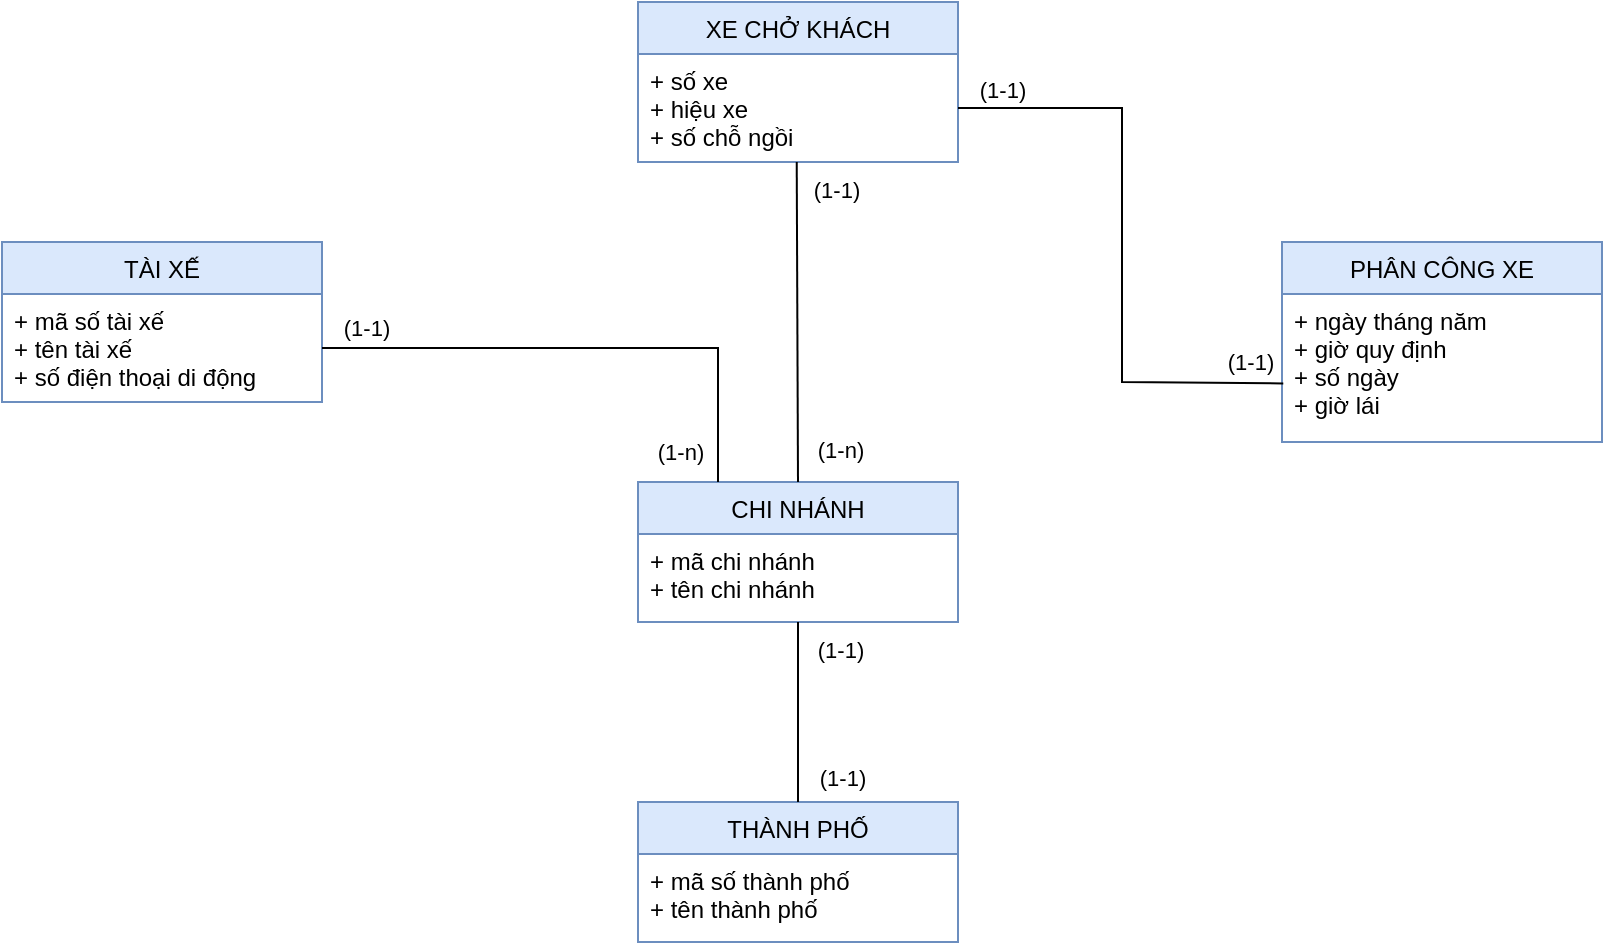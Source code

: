 <mxfile version="20.5.1" type="github">
  <diagram id="h5pwwdKbG2Jl_nYU-IXc" name="Trang-1">
    <mxGraphModel dx="782" dy="460" grid="1" gridSize="10" guides="1" tooltips="1" connect="1" arrows="1" fold="1" page="1" pageScale="1" pageWidth="1654" pageHeight="2336" math="0" shadow="0">
      <root>
        <mxCell id="0" />
        <mxCell id="1" parent="0" />
        <mxCell id="BYn05KG9jJ5op-IyuwJ6-1" value="XE CHỞ KHÁCH" style="swimlane;fontStyle=0;childLayout=stackLayout;horizontal=1;startSize=26;fillColor=#dae8fc;horizontalStack=0;resizeParent=1;resizeParentMax=0;resizeLast=0;collapsible=1;marginBottom=0;strokeColor=#6c8ebf;" vertex="1" parent="1">
          <mxGeometry x="518" y="160" width="160" height="80" as="geometry" />
        </mxCell>
        <mxCell id="BYn05KG9jJ5op-IyuwJ6-2" value="+ số xe&#xa;+ hiệu xe&#xa;+ số chỗ ngồi" style="text;strokeColor=none;fillColor=none;align=left;verticalAlign=top;spacingLeft=4;spacingRight=4;overflow=hidden;rotatable=0;points=[[0,0.5],[1,0.5]];portConstraint=eastwest;" vertex="1" parent="BYn05KG9jJ5op-IyuwJ6-1">
          <mxGeometry y="26" width="160" height="54" as="geometry" />
        </mxCell>
        <mxCell id="BYn05KG9jJ5op-IyuwJ6-5" value="THÀNH PHỐ" style="swimlane;fontStyle=0;childLayout=stackLayout;horizontal=1;startSize=26;fillColor=#dae8fc;horizontalStack=0;resizeParent=1;resizeParentMax=0;resizeLast=0;collapsible=1;marginBottom=0;strokeColor=#6c8ebf;" vertex="1" parent="1">
          <mxGeometry x="518" y="560" width="160" height="70" as="geometry" />
        </mxCell>
        <mxCell id="BYn05KG9jJ5op-IyuwJ6-6" value="+ mã số thành phố&#xa;+ tên thành phố" style="text;strokeColor=none;fillColor=none;align=left;verticalAlign=top;spacingLeft=4;spacingRight=4;overflow=hidden;rotatable=0;points=[[0,0.5],[1,0.5]];portConstraint=eastwest;" vertex="1" parent="BYn05KG9jJ5op-IyuwJ6-5">
          <mxGeometry y="26" width="160" height="44" as="geometry" />
        </mxCell>
        <mxCell id="BYn05KG9jJ5op-IyuwJ6-7" value="CHI NHÁNH" style="swimlane;fontStyle=0;childLayout=stackLayout;horizontal=1;startSize=26;fillColor=#dae8fc;horizontalStack=0;resizeParent=1;resizeParentMax=0;resizeLast=0;collapsible=1;marginBottom=0;strokeColor=#6c8ebf;" vertex="1" parent="1">
          <mxGeometry x="518" y="400" width="160" height="70" as="geometry" />
        </mxCell>
        <mxCell id="BYn05KG9jJ5op-IyuwJ6-8" value="+ mã chi nhánh&#xa;+ tên chi nhánh" style="text;strokeColor=none;fillColor=none;align=left;verticalAlign=top;spacingLeft=4;spacingRight=4;overflow=hidden;rotatable=0;points=[[0,0.5],[1,0.5]];portConstraint=eastwest;" vertex="1" parent="BYn05KG9jJ5op-IyuwJ6-7">
          <mxGeometry y="26" width="160" height="44" as="geometry" />
        </mxCell>
        <mxCell id="BYn05KG9jJ5op-IyuwJ6-9" value="PHÂN CÔNG XE" style="swimlane;fontStyle=0;childLayout=stackLayout;horizontal=1;startSize=26;fillColor=#dae8fc;horizontalStack=0;resizeParent=1;resizeParentMax=0;resizeLast=0;collapsible=1;marginBottom=0;strokeColor=#6c8ebf;" vertex="1" parent="1">
          <mxGeometry x="840" y="280" width="160" height="100" as="geometry" />
        </mxCell>
        <mxCell id="BYn05KG9jJ5op-IyuwJ6-10" value="+ ngày tháng năm&#xa;+ giờ quy định&#xa;+ số ngày &#xa;+ giờ lái" style="text;strokeColor=none;fillColor=none;align=left;verticalAlign=top;spacingLeft=4;spacingRight=4;overflow=hidden;rotatable=0;points=[[0,0.5],[1,0.5]];portConstraint=eastwest;" vertex="1" parent="BYn05KG9jJ5op-IyuwJ6-9">
          <mxGeometry y="26" width="160" height="74" as="geometry" />
        </mxCell>
        <mxCell id="BYn05KG9jJ5op-IyuwJ6-11" value="TÀI XẾ" style="swimlane;fontStyle=0;childLayout=stackLayout;horizontal=1;startSize=26;fillColor=#dae8fc;horizontalStack=0;resizeParent=1;resizeParentMax=0;resizeLast=0;collapsible=1;marginBottom=0;strokeColor=#6c8ebf;" vertex="1" parent="1">
          <mxGeometry x="200" y="280" width="160" height="80" as="geometry" />
        </mxCell>
        <mxCell id="BYn05KG9jJ5op-IyuwJ6-12" value="+ mã số tài xế&#xa;+ tên tài xế&#xa;+ số điện thoại di động" style="text;strokeColor=none;fillColor=none;align=left;verticalAlign=top;spacingLeft=4;spacingRight=4;overflow=hidden;rotatable=0;points=[[0,0.5],[1,0.5]];portConstraint=eastwest;" vertex="1" parent="BYn05KG9jJ5op-IyuwJ6-11">
          <mxGeometry y="26" width="160" height="54" as="geometry" />
        </mxCell>
        <mxCell id="BYn05KG9jJ5op-IyuwJ6-14" value="" style="endArrow=none;html=1;rounded=0;entryX=0.496;entryY=1;entryDx=0;entryDy=0;entryPerimeter=0;exitX=0.5;exitY=0;exitDx=0;exitDy=0;" edge="1" parent="1" source="BYn05KG9jJ5op-IyuwJ6-7" target="BYn05KG9jJ5op-IyuwJ6-2">
          <mxGeometry width="50" height="50" relative="1" as="geometry">
            <mxPoint x="558" y="345" as="sourcePoint" />
            <mxPoint x="608" y="295" as="targetPoint" />
          </mxGeometry>
        </mxCell>
        <mxCell id="BYn05KG9jJ5op-IyuwJ6-21" value="(1-1)" style="edgeLabel;html=1;align=center;verticalAlign=middle;resizable=0;points=[];" vertex="1" connectable="0" parent="BYn05KG9jJ5op-IyuwJ6-14">
          <mxGeometry x="0.766" y="-3" relative="1" as="geometry">
            <mxPoint x="16" y="-5" as="offset" />
          </mxGeometry>
        </mxCell>
        <mxCell id="BYn05KG9jJ5op-IyuwJ6-22" value="(1-n)" style="edgeLabel;html=1;align=center;verticalAlign=middle;resizable=0;points=[];" vertex="1" connectable="0" parent="BYn05KG9jJ5op-IyuwJ6-14">
          <mxGeometry x="-0.521" relative="1" as="geometry">
            <mxPoint x="21" y="22" as="offset" />
          </mxGeometry>
        </mxCell>
        <mxCell id="BYn05KG9jJ5op-IyuwJ6-17" value="" style="endArrow=none;html=1;rounded=0;entryX=1;entryY=0.5;entryDx=0;entryDy=0;exitX=0.004;exitY=0.604;exitDx=0;exitDy=0;exitPerimeter=0;" edge="1" parent="1" source="BYn05KG9jJ5op-IyuwJ6-10" target="BYn05KG9jJ5op-IyuwJ6-2">
          <mxGeometry width="50" height="50" relative="1" as="geometry">
            <mxPoint x="710" y="355" as="sourcePoint" />
            <mxPoint x="760" y="305" as="targetPoint" />
            <Array as="points">
              <mxPoint x="760" y="350" />
              <mxPoint x="760" y="213" />
            </Array>
          </mxGeometry>
        </mxCell>
        <mxCell id="BYn05KG9jJ5op-IyuwJ6-19" value="(1-1)" style="edgeLabel;html=1;align=center;verticalAlign=middle;resizable=0;points=[];" vertex="1" connectable="0" parent="BYn05KG9jJ5op-IyuwJ6-17">
          <mxGeometry x="0.8" y="2" relative="1" as="geometry">
            <mxPoint x="-8" y="-11" as="offset" />
          </mxGeometry>
        </mxCell>
        <mxCell id="BYn05KG9jJ5op-IyuwJ6-20" value="(1-1)" style="edgeLabel;html=1;align=center;verticalAlign=middle;resizable=0;points=[];" vertex="1" connectable="0" parent="BYn05KG9jJ5op-IyuwJ6-17">
          <mxGeometry x="-0.889" y="-1" relative="1" as="geometry">
            <mxPoint y="-10" as="offset" />
          </mxGeometry>
        </mxCell>
        <mxCell id="BYn05KG9jJ5op-IyuwJ6-18" value="" style="endArrow=none;html=1;rounded=0;exitX=1;exitY=0.5;exitDx=0;exitDy=0;entryX=0.25;entryY=0;entryDx=0;entryDy=0;" edge="1" parent="1" source="BYn05KG9jJ5op-IyuwJ6-12" target="BYn05KG9jJ5op-IyuwJ6-7">
          <mxGeometry width="50" height="50" relative="1" as="geometry">
            <mxPoint x="470" y="370" as="sourcePoint" />
            <mxPoint x="520" y="320" as="targetPoint" />
            <Array as="points">
              <mxPoint x="440" y="333" />
              <mxPoint x="558" y="333" />
            </Array>
          </mxGeometry>
        </mxCell>
        <mxCell id="BYn05KG9jJ5op-IyuwJ6-23" value="(1-1)" style="edgeLabel;html=1;align=center;verticalAlign=middle;resizable=0;points=[];" vertex="1" connectable="0" parent="BYn05KG9jJ5op-IyuwJ6-18">
          <mxGeometry x="-0.834" y="-1" relative="1" as="geometry">
            <mxPoint y="-11" as="offset" />
          </mxGeometry>
        </mxCell>
        <mxCell id="BYn05KG9jJ5op-IyuwJ6-24" value="(1-n)" style="edgeLabel;html=1;align=center;verticalAlign=middle;resizable=0;points=[];" vertex="1" connectable="0" parent="BYn05KG9jJ5op-IyuwJ6-18">
          <mxGeometry x="0.839" relative="1" as="geometry">
            <mxPoint x="-19" y="6" as="offset" />
          </mxGeometry>
        </mxCell>
        <mxCell id="BYn05KG9jJ5op-IyuwJ6-25" value="" style="endArrow=none;html=1;rounded=0;exitX=0.5;exitY=0;exitDx=0;exitDy=0;" edge="1" parent="1" source="BYn05KG9jJ5op-IyuwJ6-5">
          <mxGeometry width="50" height="50" relative="1" as="geometry">
            <mxPoint x="550" y="530" as="sourcePoint" />
            <mxPoint x="598" y="470" as="targetPoint" />
          </mxGeometry>
        </mxCell>
        <mxCell id="BYn05KG9jJ5op-IyuwJ6-26" value="(1-1)" style="edgeLabel;html=1;align=center;verticalAlign=middle;resizable=0;points=[];" vertex="1" connectable="0" parent="BYn05KG9jJ5op-IyuwJ6-25">
          <mxGeometry x="0.704" y="-1" relative="1" as="geometry">
            <mxPoint x="20" as="offset" />
          </mxGeometry>
        </mxCell>
        <mxCell id="BYn05KG9jJ5op-IyuwJ6-27" value="(1-1)" style="edgeLabel;html=1;align=center;verticalAlign=middle;resizable=0;points=[];" vertex="1" connectable="0" parent="BYn05KG9jJ5op-IyuwJ6-25">
          <mxGeometry x="-0.496" y="-2" relative="1" as="geometry">
            <mxPoint x="20" y="10" as="offset" />
          </mxGeometry>
        </mxCell>
      </root>
    </mxGraphModel>
  </diagram>
</mxfile>
